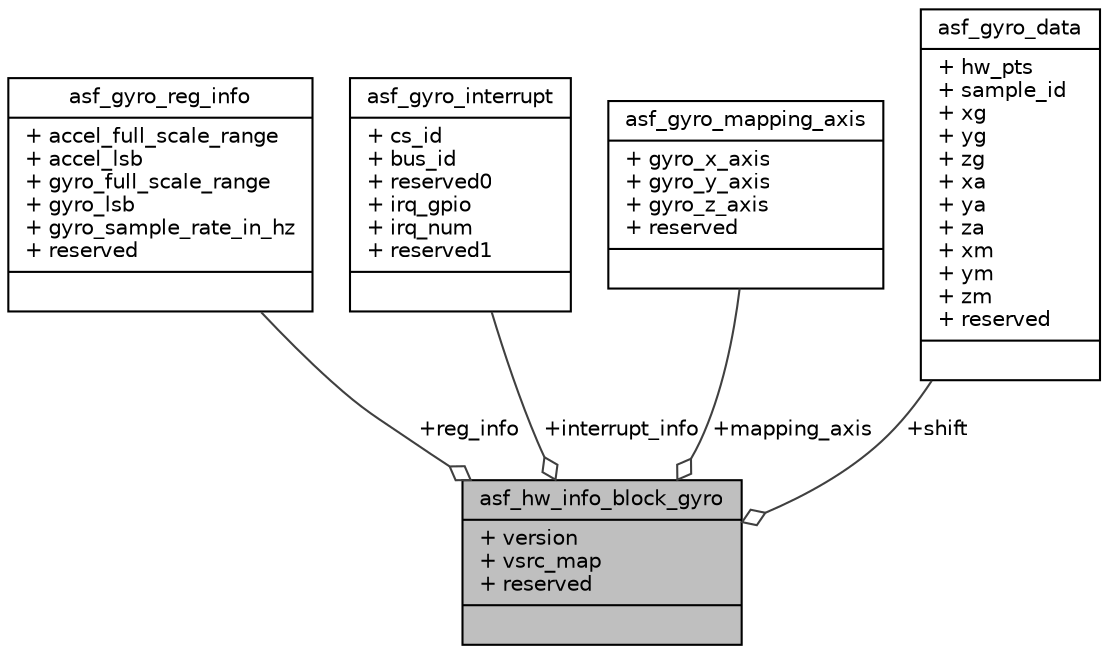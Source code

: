 digraph "asf_hw_info_block_gyro"
{
 // INTERACTIVE_SVG=YES
 // LATEX_PDF_SIZE
  bgcolor="transparent";
  edge [fontname="Helvetica",fontsize="10",labelfontname="Helvetica",labelfontsize="10"];
  node [fontname="Helvetica",fontsize="10",shape=record];
  Node1 [label="{asf_hw_info_block_gyro\n|+ version\l+ vsrc_map\l+ reserved\l|}",height=0.2,width=0.4,color="black", fillcolor="grey75", style="filled", fontcolor="black",tooltip="asf_hw_info_block_gyro."];
  Node2 -> Node1 [color="grey25",fontsize="10",style="solid",label=" +reg_info" ,arrowhead="odiamond",fontname="Helvetica"];
  Node2 [label="{asf_gyro_reg_info\n|+ accel_full_scale_range\l+ accel_lsb\l+ gyro_full_scale_range\l+ gyro_lsb\l+ gyro_sample_rate_in_hz\l+ reserved\l|}",height=0.2,width=0.4,color="black",URL="$d4/d35/structasf__gyro__reg__info.html",tooltip="Gyro register configuration."];
  Node3 -> Node1 [color="grey25",fontsize="10",style="solid",label=" +interrupt_info" ,arrowhead="odiamond",fontname="Helvetica"];
  Node3 [label="{asf_gyro_interrupt\n|+ cs_id\l+ bus_id\l+ reserved0\l+ irq_gpio\l+ irq_num\l+ reserved1\l|}",height=0.2,width=0.4,color="black",URL="$d8/dea/structasf__gyro__interrupt.html",tooltip="The information about the interrupt configure from our SoC."];
  Node4 -> Node1 [color="grey25",fontsize="10",style="solid",label=" +mapping_axis" ,arrowhead="odiamond",fontname="Helvetica"];
  Node4 [label="{asf_gyro_mapping_axis\n|+ gyro_x_axis\l+ gyro_y_axis\l+ gyro_z_axis\l+ reserved\l|}",height=0.2,width=0.4,color="black",URL="$d1/d14/structasf__gyro__mapping__axis.html",tooltip="gyro_sensor_axis_t. The relationship between gyro active axis and default gyro axis."];
  Node5 -> Node1 [color="grey25",fontsize="10",style="solid",label=" +shift" ,arrowhead="odiamond",fontname="Helvetica"];
  Node5 [label="{asf_gyro_data\n|+ hw_pts\l+ sample_id\l+ xg\l+ yg\l+ zg\l+ xa\l+ ya\l+ za\l+ xm\l+ ym\l+ zm\l+ reserved\l|}",height=0.2,width=0.4,color="black",URL="$de/dfb/structasf__gyro__data.html",tooltip=" "];
}
